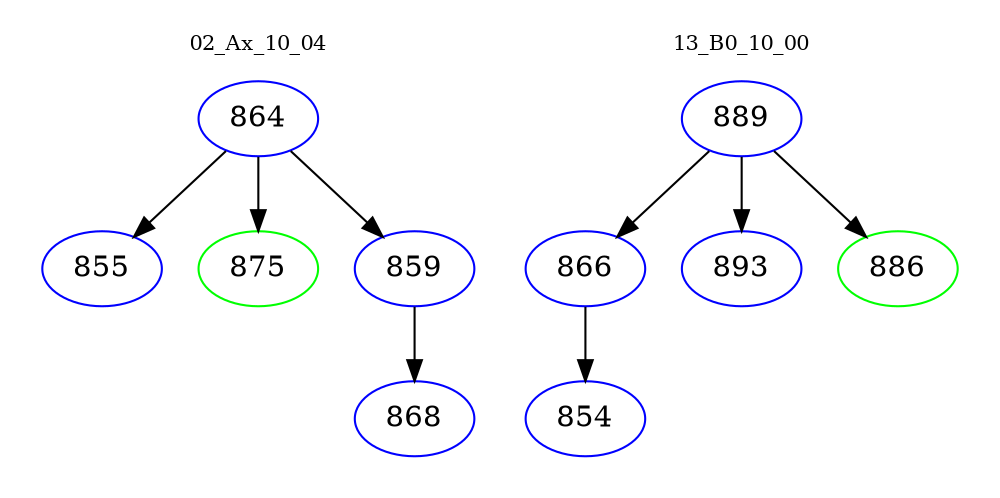 digraph{
subgraph cluster_0 {
color = white
label = "02_Ax_10_04";
fontsize=10;
T0_864 [label="864", color="blue"]
T0_864 -> T0_855 [color="black"]
T0_855 [label="855", color="blue"]
T0_864 -> T0_875 [color="black"]
T0_875 [label="875", color="green"]
T0_864 -> T0_859 [color="black"]
T0_859 [label="859", color="blue"]
T0_859 -> T0_868 [color="black"]
T0_868 [label="868", color="blue"]
}
subgraph cluster_1 {
color = white
label = "13_B0_10_00";
fontsize=10;
T1_889 [label="889", color="blue"]
T1_889 -> T1_866 [color="black"]
T1_866 [label="866", color="blue"]
T1_866 -> T1_854 [color="black"]
T1_854 [label="854", color="blue"]
T1_889 -> T1_893 [color="black"]
T1_893 [label="893", color="blue"]
T1_889 -> T1_886 [color="black"]
T1_886 [label="886", color="green"]
}
}
